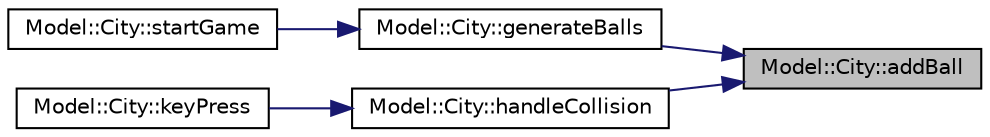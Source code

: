 digraph "Model::City::addBall"
{
 // LATEX_PDF_SIZE
  edge [fontname="Helvetica",fontsize="10",labelfontname="Helvetica",labelfontsize="10"];
  node [fontname="Helvetica",fontsize="10",shape=record];
  rankdir="RL";
  Node1 [label="Model::City::addBall",height=0.2,width=0.4,color="black", fillcolor="grey75", style="filled", fontcolor="black",tooltip="Add new pokemon ball to city's map."];
  Node1 -> Node2 [dir="back",color="midnightblue",fontsize="10",style="solid",fontname="Helvetica"];
  Node2 [label="Model::City::generateBalls",height=0.2,width=0.4,color="black", fillcolor="white", style="filled",URL="$class_model_1_1_city.html#adc1a36909ed348b5f286d8a035a31b8d",tooltip="Generate initial balls into city's map."];
  Node2 -> Node3 [dir="back",color="midnightblue",fontsize="10",style="solid",fontname="Helvetica"];
  Node3 [label="Model::City::startGame",height=0.2,width=0.4,color="black", fillcolor="white", style="filled",URL="$class_model_1_1_city.html#a2f35ab582f2b0742cd13c3ed9b8ba6fa",tooltip="startGame"];
  Node1 -> Node4 [dir="back",color="midnightblue",fontsize="10",style="solid",fontname="Helvetica"];
  Node4 [label="Model::City::handleCollision",height=0.2,width=0.4,color="black", fillcolor="white", style="filled",URL="$class_model_1_1_city.html#a938f1d2c7854b0659ebd089a740662d0",tooltip="Handle event when player catches a pokemon ball."];
  Node4 -> Node5 [dir="back",color="midnightblue",fontsize="10",style="solid",fontname="Helvetica"];
  Node5 [label="Model::City::keyPress",height=0.2,width=0.4,color="black", fillcolor="white", style="filled",URL="$class_model_1_1_city.html#aed16c5162f7695a6304754702244101b",tooltip="keyPress"];
}

